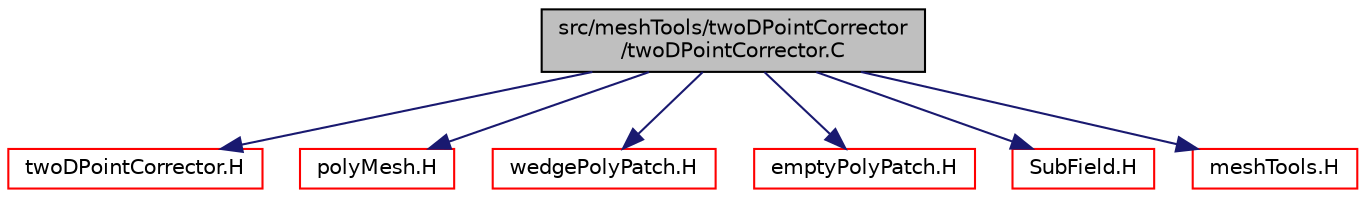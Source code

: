 digraph "src/meshTools/twoDPointCorrector/twoDPointCorrector.C"
{
  bgcolor="transparent";
  edge [fontname="Helvetica",fontsize="10",labelfontname="Helvetica",labelfontsize="10"];
  node [fontname="Helvetica",fontsize="10",shape=record];
  Node0 [label="src/meshTools/twoDPointCorrector\l/twoDPointCorrector.C",height=0.2,width=0.4,color="black", fillcolor="grey75", style="filled", fontcolor="black"];
  Node0 -> Node1 [color="midnightblue",fontsize="10",style="solid",fontname="Helvetica"];
  Node1 [label="twoDPointCorrector.H",height=0.2,width=0.4,color="red",URL="$a08963.html"];
  Node0 -> Node140 [color="midnightblue",fontsize="10",style="solid",fontname="Helvetica"];
  Node140 [label="polyMesh.H",height=0.2,width=0.4,color="red",URL="$a12398.html"];
  Node0 -> Node237 [color="midnightblue",fontsize="10",style="solid",fontname="Helvetica"];
  Node237 [label="wedgePolyPatch.H",height=0.2,width=0.4,color="red",URL="$a12509.html"];
  Node0 -> Node238 [color="midnightblue",fontsize="10",style="solid",fontname="Helvetica"];
  Node238 [label="emptyPolyPatch.H",height=0.2,width=0.4,color="red",URL="$a12467.html"];
  Node0 -> Node239 [color="midnightblue",fontsize="10",style="solid",fontname="Helvetica"];
  Node239 [label="SubField.H",height=0.2,width=0.4,color="red",URL="$a10313.html"];
  Node0 -> Node241 [color="midnightblue",fontsize="10",style="solid",fontname="Helvetica"];
  Node241 [label="meshTools.H",height=0.2,width=0.4,color="red",URL="$a08357.html"];
}
